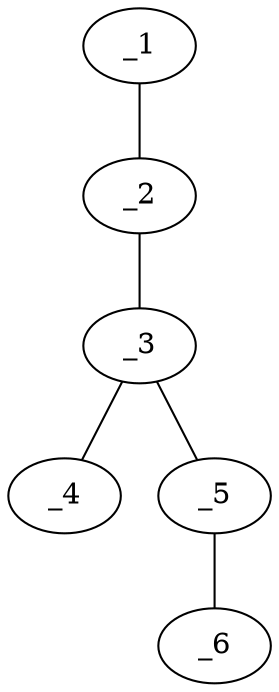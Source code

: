 graph molid617627 {
	_1	 [charge=0,
		chem=1,
		symbol="C  ",
		x="5.4641",
		y=0];
	_2	 [charge=0,
		chem=4,
		symbol="N  ",
		x="4.5981",
		y="0.5"];
	_1 -- _2	 [valence=1];
	_3	 [charge=0,
		chem=1,
		symbol="C  ",
		x="3.7321",
		y=0];
	_2 -- _3	 [valence=1];
	_4	 [charge=0,
		chem=1,
		symbol="C  ",
		x="3.7321",
		y="-1"];
	_3 -- _4	 [valence=1];
	_5	 [charge=0,
		chem=1,
		symbol="C  ",
		x="2.866",
		y="0.5"];
	_3 -- _5	 [valence=1];
	_6	 [charge=0,
		chem=4,
		symbol="N  ",
		x=2,
		y=1];
	_5 -- _6	 [valence=3];
}
